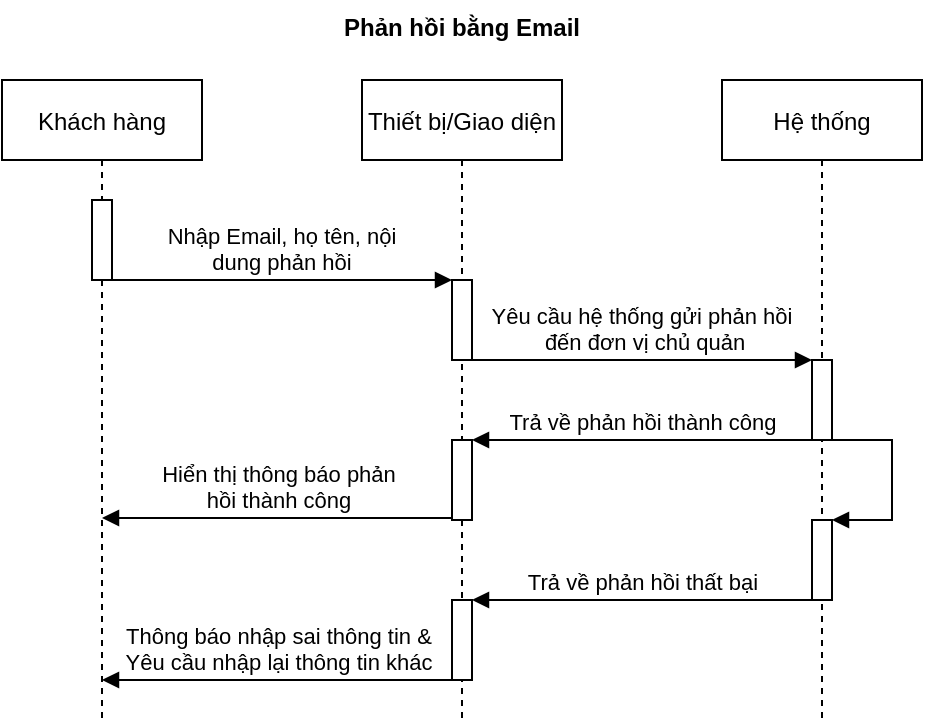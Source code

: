 <mxfile version="14.9.8" type="github">
  <diagram id="F1IOSqSEKDX7nufNKmgv" name="Page-1">
    <mxGraphModel dx="1038" dy="579" grid="1" gridSize="10" guides="1" tooltips="1" connect="1" arrows="1" fold="1" page="1" pageScale="1" pageWidth="827" pageHeight="1169" math="0" shadow="0">
      <root>
        <mxCell id="0" />
        <mxCell id="1" parent="0" />
        <mxCell id="rzpwg9iLjh24RVf3IzH9-1" value="Khách hàng" style="shape=umlLifeline;perimeter=lifelinePerimeter;container=1;collapsible=0;recursiveResize=0;rounded=0;shadow=0;strokeWidth=1;" vertex="1" parent="1">
          <mxGeometry x="120" y="80" width="100" height="320" as="geometry" />
        </mxCell>
        <mxCell id="rzpwg9iLjh24RVf3IzH9-2" value="" style="points=[];perimeter=orthogonalPerimeter;rounded=0;shadow=0;strokeWidth=1;" vertex="1" parent="rzpwg9iLjh24RVf3IzH9-1">
          <mxGeometry x="45" y="60" width="10" height="40" as="geometry" />
        </mxCell>
        <mxCell id="rzpwg9iLjh24RVf3IzH9-3" value="Thiết bị/Giao diện" style="shape=umlLifeline;perimeter=lifelinePerimeter;container=1;collapsible=0;recursiveResize=0;rounded=0;shadow=0;strokeWidth=1;" vertex="1" parent="1">
          <mxGeometry x="300" y="80" width="100" height="320" as="geometry" />
        </mxCell>
        <mxCell id="rzpwg9iLjh24RVf3IzH9-4" value="" style="points=[];perimeter=orthogonalPerimeter;rounded=0;shadow=0;strokeWidth=1;" vertex="1" parent="rzpwg9iLjh24RVf3IzH9-3">
          <mxGeometry x="45" y="100" width="10" height="40" as="geometry" />
        </mxCell>
        <mxCell id="rzpwg9iLjh24RVf3IzH9-5" value="Nhập Email, họ tên, nội &#xa;dung phản hồi" style="verticalAlign=bottom;endArrow=block;shadow=0;strokeWidth=1;" edge="1" parent="1" source="rzpwg9iLjh24RVf3IzH9-2" target="rzpwg9iLjh24RVf3IzH9-4">
          <mxGeometry relative="1" as="geometry">
            <mxPoint x="275" y="160" as="sourcePoint" />
            <mxPoint x="320" y="200" as="targetPoint" />
            <Array as="points">
              <mxPoint x="240" y="180" />
              <mxPoint x="320" y="180" />
            </Array>
          </mxGeometry>
        </mxCell>
        <mxCell id="rzpwg9iLjh24RVf3IzH9-6" value="Hệ thống" style="shape=umlLifeline;perimeter=lifelinePerimeter;container=1;collapsible=0;recursiveResize=0;rounded=0;shadow=0;strokeWidth=1;" vertex="1" parent="1">
          <mxGeometry x="480" y="80" width="100" height="320" as="geometry" />
        </mxCell>
        <mxCell id="rzpwg9iLjh24RVf3IzH9-7" value="" style="points=[];perimeter=orthogonalPerimeter;rounded=0;shadow=0;strokeWidth=1;" vertex="1" parent="rzpwg9iLjh24RVf3IzH9-6">
          <mxGeometry x="45" y="140" width="10" height="40" as="geometry" />
        </mxCell>
        <mxCell id="rzpwg9iLjh24RVf3IzH9-8" value="Yêu cầu hệ thống gửi phản hồi&#xa; đến đơn vị chủ quản" style="verticalAlign=bottom;endArrow=block;shadow=0;strokeWidth=1;" edge="1" parent="1" source="rzpwg9iLjh24RVf3IzH9-4" target="rzpwg9iLjh24RVf3IzH9-7">
          <mxGeometry relative="1" as="geometry">
            <mxPoint x="350" y="160.0" as="sourcePoint" />
            <mxPoint x="520" y="160.0" as="targetPoint" />
            <Array as="points">
              <mxPoint x="410" y="220" />
            </Array>
          </mxGeometry>
        </mxCell>
        <mxCell id="rzpwg9iLjh24RVf3IzH9-9" value="" style="html=1;points=[];perimeter=orthogonalPerimeter;" vertex="1" parent="1">
          <mxGeometry x="525" y="300" width="10" height="40" as="geometry" />
        </mxCell>
        <mxCell id="rzpwg9iLjh24RVf3IzH9-10" value="" style="edgeStyle=orthogonalEdgeStyle;html=1;align=left;spacingLeft=2;endArrow=block;rounded=0;entryX=1;entryY=0;" edge="1" parent="1" target="rzpwg9iLjh24RVf3IzH9-9">
          <mxGeometry relative="1" as="geometry">
            <mxPoint x="535" y="250" as="sourcePoint" />
            <Array as="points">
              <mxPoint x="535" y="260" />
              <mxPoint x="565" y="260" />
              <mxPoint x="565" y="300" />
            </Array>
          </mxGeometry>
        </mxCell>
        <mxCell id="rzpwg9iLjh24RVf3IzH9-11" value="Trả về phản hồi thành công" style="html=1;verticalAlign=bottom;endArrow=block;" edge="1" parent="1" source="rzpwg9iLjh24RVf3IzH9-7" target="rzpwg9iLjh24RVf3IzH9-12">
          <mxGeometry width="80" relative="1" as="geometry">
            <mxPoint x="520" y="260" as="sourcePoint" />
            <mxPoint x="460" y="300" as="targetPoint" />
            <Array as="points">
              <mxPoint x="500" y="260" />
              <mxPoint x="440" y="260" />
            </Array>
          </mxGeometry>
        </mxCell>
        <mxCell id="rzpwg9iLjh24RVf3IzH9-12" value="" style="points=[];perimeter=orthogonalPerimeter;rounded=0;shadow=0;strokeWidth=1;" vertex="1" parent="1">
          <mxGeometry x="345" y="260" width="10" height="40" as="geometry" />
        </mxCell>
        <mxCell id="rzpwg9iLjh24RVf3IzH9-13" value="Hiển thị thông báo phản &lt;br&gt;hồi thành công" style="html=1;verticalAlign=bottom;endArrow=block;" edge="1" parent="1" source="rzpwg9iLjh24RVf3IzH9-12" target="rzpwg9iLjh24RVf3IzH9-1">
          <mxGeometry width="80" relative="1" as="geometry">
            <mxPoint x="345" y="299" as="sourcePoint" />
            <mxPoint x="175" y="299" as="targetPoint" />
            <Array as="points">
              <mxPoint x="320" y="299" />
              <mxPoint x="260" y="299" />
            </Array>
          </mxGeometry>
        </mxCell>
        <mxCell id="rzpwg9iLjh24RVf3IzH9-14" value="Trả về phản hồi thất bại" style="html=1;verticalAlign=bottom;endArrow=block;" edge="1" parent="1" source="rzpwg9iLjh24RVf3IzH9-9" target="rzpwg9iLjh24RVf3IzH9-15">
          <mxGeometry width="80" relative="1" as="geometry">
            <mxPoint x="525" y="360" as="sourcePoint" />
            <mxPoint x="355" y="360" as="targetPoint" />
            <Array as="points">
              <mxPoint x="500" y="340" />
              <mxPoint x="440" y="340" />
              <mxPoint x="400" y="340" />
            </Array>
          </mxGeometry>
        </mxCell>
        <mxCell id="rzpwg9iLjh24RVf3IzH9-15" value="" style="html=1;points=[];perimeter=orthogonalPerimeter;" vertex="1" parent="1">
          <mxGeometry x="345" y="340" width="10" height="40" as="geometry" />
        </mxCell>
        <mxCell id="rzpwg9iLjh24RVf3IzH9-16" value="Thông báo nhập sai thông tin &amp;amp; &lt;br&gt;Yêu cầu nhập lại thông tin khác" style="html=1;verticalAlign=bottom;endArrow=block;" edge="1" parent="1" source="rzpwg9iLjh24RVf3IzH9-15" target="rzpwg9iLjh24RVf3IzH9-1">
          <mxGeometry width="80" relative="1" as="geometry">
            <mxPoint x="345" y="400" as="sourcePoint" />
            <mxPoint x="175" y="400" as="targetPoint" />
            <Array as="points">
              <mxPoint x="320" y="380" />
              <mxPoint x="270" y="380" />
            </Array>
          </mxGeometry>
        </mxCell>
        <mxCell id="rzpwg9iLjh24RVf3IzH9-17" value="Phản hồi bằng Email" style="text;align=center;fontStyle=1;verticalAlign=middle;spacingLeft=3;spacingRight=3;strokeColor=none;rotatable=0;points=[[0,0.5],[1,0.5]];portConstraint=eastwest;" vertex="1" parent="1">
          <mxGeometry x="310" y="40" width="80" height="26" as="geometry" />
        </mxCell>
      </root>
    </mxGraphModel>
  </diagram>
</mxfile>
